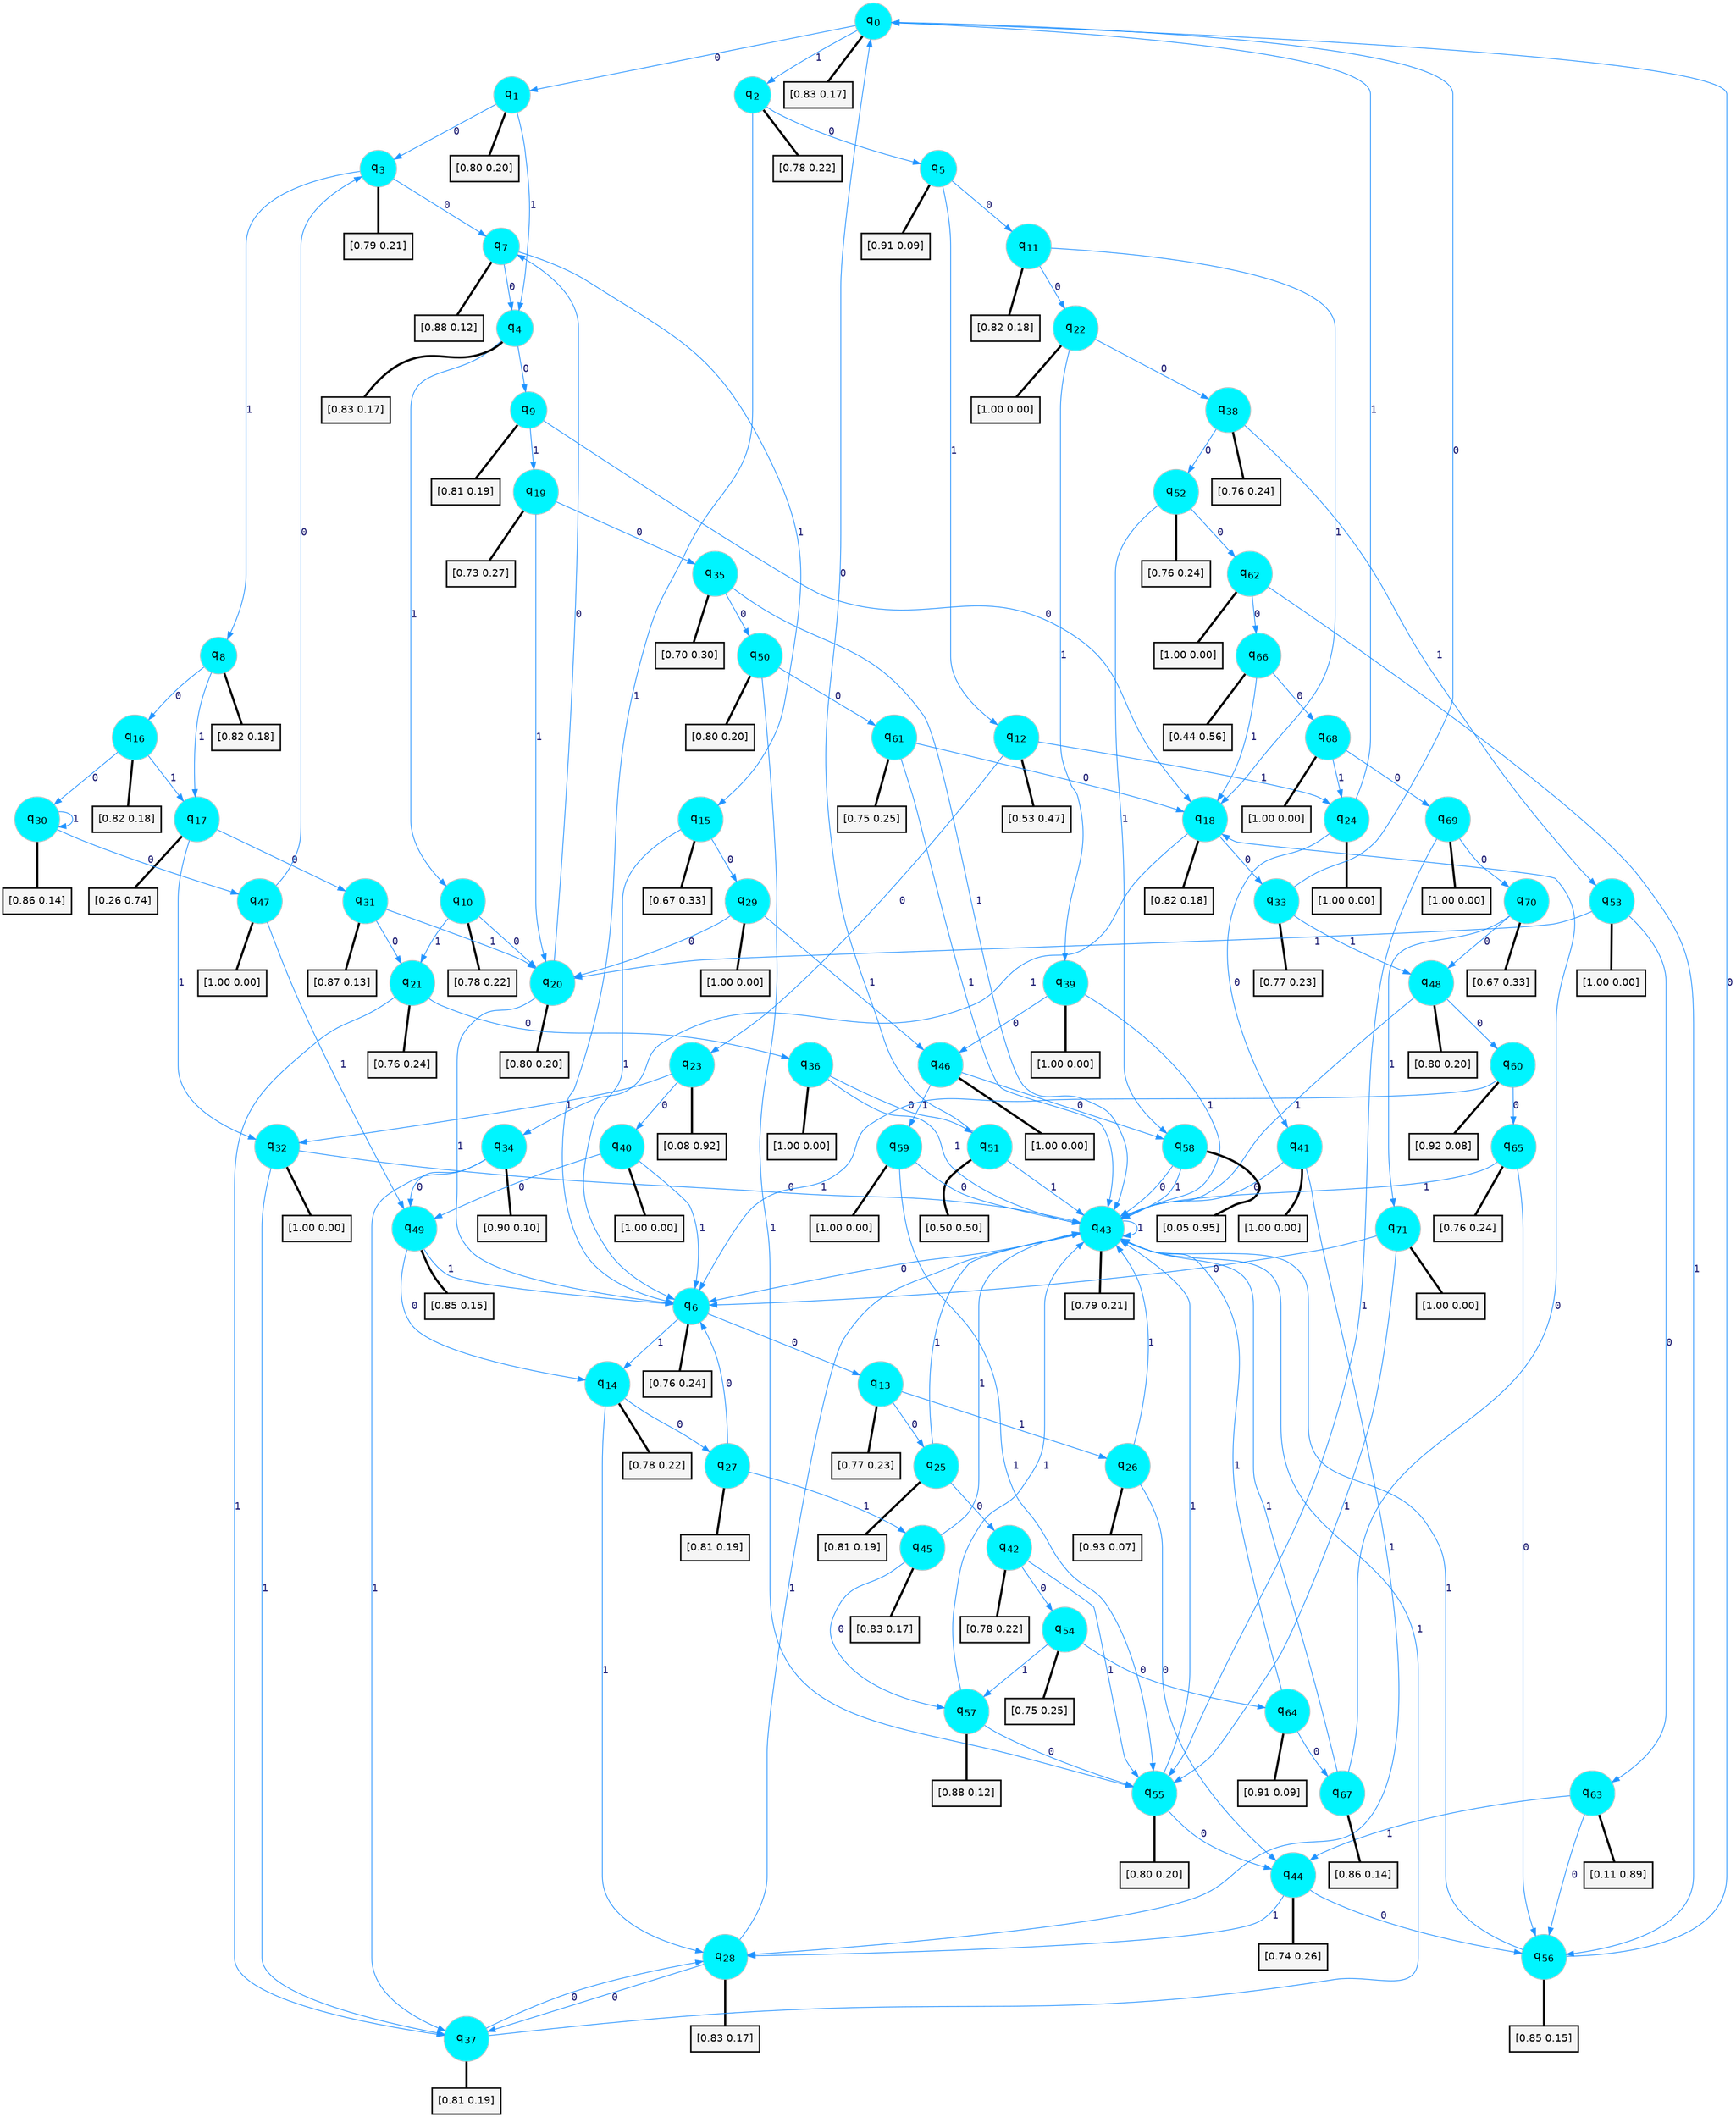 digraph G {
graph [
bgcolor=transparent, dpi=300, rankdir=TD, size="40,25"];
node [
color=gray, fillcolor=turquoise1, fontcolor=black, fontname=Helvetica, fontsize=16, fontweight=bold, shape=circle, style=filled];
edge [
arrowsize=1, color=dodgerblue1, fontcolor=midnightblue, fontname=courier, fontweight=bold, penwidth=1, style=solid, weight=20];
0[label=<q<SUB>0</SUB>>];
1[label=<q<SUB>1</SUB>>];
2[label=<q<SUB>2</SUB>>];
3[label=<q<SUB>3</SUB>>];
4[label=<q<SUB>4</SUB>>];
5[label=<q<SUB>5</SUB>>];
6[label=<q<SUB>6</SUB>>];
7[label=<q<SUB>7</SUB>>];
8[label=<q<SUB>8</SUB>>];
9[label=<q<SUB>9</SUB>>];
10[label=<q<SUB>10</SUB>>];
11[label=<q<SUB>11</SUB>>];
12[label=<q<SUB>12</SUB>>];
13[label=<q<SUB>13</SUB>>];
14[label=<q<SUB>14</SUB>>];
15[label=<q<SUB>15</SUB>>];
16[label=<q<SUB>16</SUB>>];
17[label=<q<SUB>17</SUB>>];
18[label=<q<SUB>18</SUB>>];
19[label=<q<SUB>19</SUB>>];
20[label=<q<SUB>20</SUB>>];
21[label=<q<SUB>21</SUB>>];
22[label=<q<SUB>22</SUB>>];
23[label=<q<SUB>23</SUB>>];
24[label=<q<SUB>24</SUB>>];
25[label=<q<SUB>25</SUB>>];
26[label=<q<SUB>26</SUB>>];
27[label=<q<SUB>27</SUB>>];
28[label=<q<SUB>28</SUB>>];
29[label=<q<SUB>29</SUB>>];
30[label=<q<SUB>30</SUB>>];
31[label=<q<SUB>31</SUB>>];
32[label=<q<SUB>32</SUB>>];
33[label=<q<SUB>33</SUB>>];
34[label=<q<SUB>34</SUB>>];
35[label=<q<SUB>35</SUB>>];
36[label=<q<SUB>36</SUB>>];
37[label=<q<SUB>37</SUB>>];
38[label=<q<SUB>38</SUB>>];
39[label=<q<SUB>39</SUB>>];
40[label=<q<SUB>40</SUB>>];
41[label=<q<SUB>41</SUB>>];
42[label=<q<SUB>42</SUB>>];
43[label=<q<SUB>43</SUB>>];
44[label=<q<SUB>44</SUB>>];
45[label=<q<SUB>45</SUB>>];
46[label=<q<SUB>46</SUB>>];
47[label=<q<SUB>47</SUB>>];
48[label=<q<SUB>48</SUB>>];
49[label=<q<SUB>49</SUB>>];
50[label=<q<SUB>50</SUB>>];
51[label=<q<SUB>51</SUB>>];
52[label=<q<SUB>52</SUB>>];
53[label=<q<SUB>53</SUB>>];
54[label=<q<SUB>54</SUB>>];
55[label=<q<SUB>55</SUB>>];
56[label=<q<SUB>56</SUB>>];
57[label=<q<SUB>57</SUB>>];
58[label=<q<SUB>58</SUB>>];
59[label=<q<SUB>59</SUB>>];
60[label=<q<SUB>60</SUB>>];
61[label=<q<SUB>61</SUB>>];
62[label=<q<SUB>62</SUB>>];
63[label=<q<SUB>63</SUB>>];
64[label=<q<SUB>64</SUB>>];
65[label=<q<SUB>65</SUB>>];
66[label=<q<SUB>66</SUB>>];
67[label=<q<SUB>67</SUB>>];
68[label=<q<SUB>68</SUB>>];
69[label=<q<SUB>69</SUB>>];
70[label=<q<SUB>70</SUB>>];
71[label=<q<SUB>71</SUB>>];
72[label="[0.83 0.17]", shape=box,fontcolor=black, fontname=Helvetica, fontsize=14, penwidth=2, fillcolor=whitesmoke,color=black];
73[label="[0.80 0.20]", shape=box,fontcolor=black, fontname=Helvetica, fontsize=14, penwidth=2, fillcolor=whitesmoke,color=black];
74[label="[0.78 0.22]", shape=box,fontcolor=black, fontname=Helvetica, fontsize=14, penwidth=2, fillcolor=whitesmoke,color=black];
75[label="[0.79 0.21]", shape=box,fontcolor=black, fontname=Helvetica, fontsize=14, penwidth=2, fillcolor=whitesmoke,color=black];
76[label="[0.83 0.17]", shape=box,fontcolor=black, fontname=Helvetica, fontsize=14, penwidth=2, fillcolor=whitesmoke,color=black];
77[label="[0.91 0.09]", shape=box,fontcolor=black, fontname=Helvetica, fontsize=14, penwidth=2, fillcolor=whitesmoke,color=black];
78[label="[0.76 0.24]", shape=box,fontcolor=black, fontname=Helvetica, fontsize=14, penwidth=2, fillcolor=whitesmoke,color=black];
79[label="[0.88 0.12]", shape=box,fontcolor=black, fontname=Helvetica, fontsize=14, penwidth=2, fillcolor=whitesmoke,color=black];
80[label="[0.82 0.18]", shape=box,fontcolor=black, fontname=Helvetica, fontsize=14, penwidth=2, fillcolor=whitesmoke,color=black];
81[label="[0.81 0.19]", shape=box,fontcolor=black, fontname=Helvetica, fontsize=14, penwidth=2, fillcolor=whitesmoke,color=black];
82[label="[0.78 0.22]", shape=box,fontcolor=black, fontname=Helvetica, fontsize=14, penwidth=2, fillcolor=whitesmoke,color=black];
83[label="[0.82 0.18]", shape=box,fontcolor=black, fontname=Helvetica, fontsize=14, penwidth=2, fillcolor=whitesmoke,color=black];
84[label="[0.53 0.47]", shape=box,fontcolor=black, fontname=Helvetica, fontsize=14, penwidth=2, fillcolor=whitesmoke,color=black];
85[label="[0.77 0.23]", shape=box,fontcolor=black, fontname=Helvetica, fontsize=14, penwidth=2, fillcolor=whitesmoke,color=black];
86[label="[0.78 0.22]", shape=box,fontcolor=black, fontname=Helvetica, fontsize=14, penwidth=2, fillcolor=whitesmoke,color=black];
87[label="[0.67 0.33]", shape=box,fontcolor=black, fontname=Helvetica, fontsize=14, penwidth=2, fillcolor=whitesmoke,color=black];
88[label="[0.82 0.18]", shape=box,fontcolor=black, fontname=Helvetica, fontsize=14, penwidth=2, fillcolor=whitesmoke,color=black];
89[label="[0.26 0.74]", shape=box,fontcolor=black, fontname=Helvetica, fontsize=14, penwidth=2, fillcolor=whitesmoke,color=black];
90[label="[0.82 0.18]", shape=box,fontcolor=black, fontname=Helvetica, fontsize=14, penwidth=2, fillcolor=whitesmoke,color=black];
91[label="[0.73 0.27]", shape=box,fontcolor=black, fontname=Helvetica, fontsize=14, penwidth=2, fillcolor=whitesmoke,color=black];
92[label="[0.80 0.20]", shape=box,fontcolor=black, fontname=Helvetica, fontsize=14, penwidth=2, fillcolor=whitesmoke,color=black];
93[label="[0.76 0.24]", shape=box,fontcolor=black, fontname=Helvetica, fontsize=14, penwidth=2, fillcolor=whitesmoke,color=black];
94[label="[1.00 0.00]", shape=box,fontcolor=black, fontname=Helvetica, fontsize=14, penwidth=2, fillcolor=whitesmoke,color=black];
95[label="[0.08 0.92]", shape=box,fontcolor=black, fontname=Helvetica, fontsize=14, penwidth=2, fillcolor=whitesmoke,color=black];
96[label="[1.00 0.00]", shape=box,fontcolor=black, fontname=Helvetica, fontsize=14, penwidth=2, fillcolor=whitesmoke,color=black];
97[label="[0.81 0.19]", shape=box,fontcolor=black, fontname=Helvetica, fontsize=14, penwidth=2, fillcolor=whitesmoke,color=black];
98[label="[0.93 0.07]", shape=box,fontcolor=black, fontname=Helvetica, fontsize=14, penwidth=2, fillcolor=whitesmoke,color=black];
99[label="[0.81 0.19]", shape=box,fontcolor=black, fontname=Helvetica, fontsize=14, penwidth=2, fillcolor=whitesmoke,color=black];
100[label="[0.83 0.17]", shape=box,fontcolor=black, fontname=Helvetica, fontsize=14, penwidth=2, fillcolor=whitesmoke,color=black];
101[label="[1.00 0.00]", shape=box,fontcolor=black, fontname=Helvetica, fontsize=14, penwidth=2, fillcolor=whitesmoke,color=black];
102[label="[0.86 0.14]", shape=box,fontcolor=black, fontname=Helvetica, fontsize=14, penwidth=2, fillcolor=whitesmoke,color=black];
103[label="[0.87 0.13]", shape=box,fontcolor=black, fontname=Helvetica, fontsize=14, penwidth=2, fillcolor=whitesmoke,color=black];
104[label="[1.00 0.00]", shape=box,fontcolor=black, fontname=Helvetica, fontsize=14, penwidth=2, fillcolor=whitesmoke,color=black];
105[label="[0.77 0.23]", shape=box,fontcolor=black, fontname=Helvetica, fontsize=14, penwidth=2, fillcolor=whitesmoke,color=black];
106[label="[0.90 0.10]", shape=box,fontcolor=black, fontname=Helvetica, fontsize=14, penwidth=2, fillcolor=whitesmoke,color=black];
107[label="[0.70 0.30]", shape=box,fontcolor=black, fontname=Helvetica, fontsize=14, penwidth=2, fillcolor=whitesmoke,color=black];
108[label="[1.00 0.00]", shape=box,fontcolor=black, fontname=Helvetica, fontsize=14, penwidth=2, fillcolor=whitesmoke,color=black];
109[label="[0.81 0.19]", shape=box,fontcolor=black, fontname=Helvetica, fontsize=14, penwidth=2, fillcolor=whitesmoke,color=black];
110[label="[0.76 0.24]", shape=box,fontcolor=black, fontname=Helvetica, fontsize=14, penwidth=2, fillcolor=whitesmoke,color=black];
111[label="[1.00 0.00]", shape=box,fontcolor=black, fontname=Helvetica, fontsize=14, penwidth=2, fillcolor=whitesmoke,color=black];
112[label="[1.00 0.00]", shape=box,fontcolor=black, fontname=Helvetica, fontsize=14, penwidth=2, fillcolor=whitesmoke,color=black];
113[label="[1.00 0.00]", shape=box,fontcolor=black, fontname=Helvetica, fontsize=14, penwidth=2, fillcolor=whitesmoke,color=black];
114[label="[0.78 0.22]", shape=box,fontcolor=black, fontname=Helvetica, fontsize=14, penwidth=2, fillcolor=whitesmoke,color=black];
115[label="[0.79 0.21]", shape=box,fontcolor=black, fontname=Helvetica, fontsize=14, penwidth=2, fillcolor=whitesmoke,color=black];
116[label="[0.74 0.26]", shape=box,fontcolor=black, fontname=Helvetica, fontsize=14, penwidth=2, fillcolor=whitesmoke,color=black];
117[label="[0.83 0.17]", shape=box,fontcolor=black, fontname=Helvetica, fontsize=14, penwidth=2, fillcolor=whitesmoke,color=black];
118[label="[1.00 0.00]", shape=box,fontcolor=black, fontname=Helvetica, fontsize=14, penwidth=2, fillcolor=whitesmoke,color=black];
119[label="[1.00 0.00]", shape=box,fontcolor=black, fontname=Helvetica, fontsize=14, penwidth=2, fillcolor=whitesmoke,color=black];
120[label="[0.80 0.20]", shape=box,fontcolor=black, fontname=Helvetica, fontsize=14, penwidth=2, fillcolor=whitesmoke,color=black];
121[label="[0.85 0.15]", shape=box,fontcolor=black, fontname=Helvetica, fontsize=14, penwidth=2, fillcolor=whitesmoke,color=black];
122[label="[0.80 0.20]", shape=box,fontcolor=black, fontname=Helvetica, fontsize=14, penwidth=2, fillcolor=whitesmoke,color=black];
123[label="[0.50 0.50]", shape=box,fontcolor=black, fontname=Helvetica, fontsize=14, penwidth=2, fillcolor=whitesmoke,color=black];
124[label="[0.76 0.24]", shape=box,fontcolor=black, fontname=Helvetica, fontsize=14, penwidth=2, fillcolor=whitesmoke,color=black];
125[label="[1.00 0.00]", shape=box,fontcolor=black, fontname=Helvetica, fontsize=14, penwidth=2, fillcolor=whitesmoke,color=black];
126[label="[0.75 0.25]", shape=box,fontcolor=black, fontname=Helvetica, fontsize=14, penwidth=2, fillcolor=whitesmoke,color=black];
127[label="[0.80 0.20]", shape=box,fontcolor=black, fontname=Helvetica, fontsize=14, penwidth=2, fillcolor=whitesmoke,color=black];
128[label="[0.85 0.15]", shape=box,fontcolor=black, fontname=Helvetica, fontsize=14, penwidth=2, fillcolor=whitesmoke,color=black];
129[label="[0.88 0.12]", shape=box,fontcolor=black, fontname=Helvetica, fontsize=14, penwidth=2, fillcolor=whitesmoke,color=black];
130[label="[0.05 0.95]", shape=box,fontcolor=black, fontname=Helvetica, fontsize=14, penwidth=2, fillcolor=whitesmoke,color=black];
131[label="[1.00 0.00]", shape=box,fontcolor=black, fontname=Helvetica, fontsize=14, penwidth=2, fillcolor=whitesmoke,color=black];
132[label="[0.92 0.08]", shape=box,fontcolor=black, fontname=Helvetica, fontsize=14, penwidth=2, fillcolor=whitesmoke,color=black];
133[label="[0.75 0.25]", shape=box,fontcolor=black, fontname=Helvetica, fontsize=14, penwidth=2, fillcolor=whitesmoke,color=black];
134[label="[1.00 0.00]", shape=box,fontcolor=black, fontname=Helvetica, fontsize=14, penwidth=2, fillcolor=whitesmoke,color=black];
135[label="[0.11 0.89]", shape=box,fontcolor=black, fontname=Helvetica, fontsize=14, penwidth=2, fillcolor=whitesmoke,color=black];
136[label="[0.91 0.09]", shape=box,fontcolor=black, fontname=Helvetica, fontsize=14, penwidth=2, fillcolor=whitesmoke,color=black];
137[label="[0.76 0.24]", shape=box,fontcolor=black, fontname=Helvetica, fontsize=14, penwidth=2, fillcolor=whitesmoke,color=black];
138[label="[0.44 0.56]", shape=box,fontcolor=black, fontname=Helvetica, fontsize=14, penwidth=2, fillcolor=whitesmoke,color=black];
139[label="[0.86 0.14]", shape=box,fontcolor=black, fontname=Helvetica, fontsize=14, penwidth=2, fillcolor=whitesmoke,color=black];
140[label="[1.00 0.00]", shape=box,fontcolor=black, fontname=Helvetica, fontsize=14, penwidth=2, fillcolor=whitesmoke,color=black];
141[label="[1.00 0.00]", shape=box,fontcolor=black, fontname=Helvetica, fontsize=14, penwidth=2, fillcolor=whitesmoke,color=black];
142[label="[0.67 0.33]", shape=box,fontcolor=black, fontname=Helvetica, fontsize=14, penwidth=2, fillcolor=whitesmoke,color=black];
143[label="[1.00 0.00]", shape=box,fontcolor=black, fontname=Helvetica, fontsize=14, penwidth=2, fillcolor=whitesmoke,color=black];
0->1 [label=0];
0->2 [label=1];
0->72 [arrowhead=none, penwidth=3,color=black];
1->3 [label=0];
1->4 [label=1];
1->73 [arrowhead=none, penwidth=3,color=black];
2->5 [label=0];
2->6 [label=1];
2->74 [arrowhead=none, penwidth=3,color=black];
3->7 [label=0];
3->8 [label=1];
3->75 [arrowhead=none, penwidth=3,color=black];
4->9 [label=0];
4->10 [label=1];
4->76 [arrowhead=none, penwidth=3,color=black];
5->11 [label=0];
5->12 [label=1];
5->77 [arrowhead=none, penwidth=3,color=black];
6->13 [label=0];
6->14 [label=1];
6->78 [arrowhead=none, penwidth=3,color=black];
7->4 [label=0];
7->15 [label=1];
7->79 [arrowhead=none, penwidth=3,color=black];
8->16 [label=0];
8->17 [label=1];
8->80 [arrowhead=none, penwidth=3,color=black];
9->18 [label=0];
9->19 [label=1];
9->81 [arrowhead=none, penwidth=3,color=black];
10->20 [label=0];
10->21 [label=1];
10->82 [arrowhead=none, penwidth=3,color=black];
11->22 [label=0];
11->18 [label=1];
11->83 [arrowhead=none, penwidth=3,color=black];
12->23 [label=0];
12->24 [label=1];
12->84 [arrowhead=none, penwidth=3,color=black];
13->25 [label=0];
13->26 [label=1];
13->85 [arrowhead=none, penwidth=3,color=black];
14->27 [label=0];
14->28 [label=1];
14->86 [arrowhead=none, penwidth=3,color=black];
15->29 [label=0];
15->6 [label=1];
15->87 [arrowhead=none, penwidth=3,color=black];
16->30 [label=0];
16->17 [label=1];
16->88 [arrowhead=none, penwidth=3,color=black];
17->31 [label=0];
17->32 [label=1];
17->89 [arrowhead=none, penwidth=3,color=black];
18->33 [label=0];
18->34 [label=1];
18->90 [arrowhead=none, penwidth=3,color=black];
19->35 [label=0];
19->20 [label=1];
19->91 [arrowhead=none, penwidth=3,color=black];
20->7 [label=0];
20->6 [label=1];
20->92 [arrowhead=none, penwidth=3,color=black];
21->36 [label=0];
21->37 [label=1];
21->93 [arrowhead=none, penwidth=3,color=black];
22->38 [label=0];
22->39 [label=1];
22->94 [arrowhead=none, penwidth=3,color=black];
23->40 [label=0];
23->32 [label=1];
23->95 [arrowhead=none, penwidth=3,color=black];
24->41 [label=0];
24->0 [label=1];
24->96 [arrowhead=none, penwidth=3,color=black];
25->42 [label=0];
25->43 [label=1];
25->97 [arrowhead=none, penwidth=3,color=black];
26->44 [label=0];
26->43 [label=1];
26->98 [arrowhead=none, penwidth=3,color=black];
27->6 [label=0];
27->45 [label=1];
27->99 [arrowhead=none, penwidth=3,color=black];
28->37 [label=0];
28->43 [label=1];
28->100 [arrowhead=none, penwidth=3,color=black];
29->20 [label=0];
29->46 [label=1];
29->101 [arrowhead=none, penwidth=3,color=black];
30->47 [label=0];
30->30 [label=1];
30->102 [arrowhead=none, penwidth=3,color=black];
31->21 [label=0];
31->20 [label=1];
31->103 [arrowhead=none, penwidth=3,color=black];
32->43 [label=0];
32->37 [label=1];
32->104 [arrowhead=none, penwidth=3,color=black];
33->0 [label=0];
33->48 [label=1];
33->105 [arrowhead=none, penwidth=3,color=black];
34->49 [label=0];
34->37 [label=1];
34->106 [arrowhead=none, penwidth=3,color=black];
35->50 [label=0];
35->43 [label=1];
35->107 [arrowhead=none, penwidth=3,color=black];
36->51 [label=0];
36->43 [label=1];
36->108 [arrowhead=none, penwidth=3,color=black];
37->28 [label=0];
37->43 [label=1];
37->109 [arrowhead=none, penwidth=3,color=black];
38->52 [label=0];
38->53 [label=1];
38->110 [arrowhead=none, penwidth=3,color=black];
39->46 [label=0];
39->43 [label=1];
39->111 [arrowhead=none, penwidth=3,color=black];
40->49 [label=0];
40->6 [label=1];
40->112 [arrowhead=none, penwidth=3,color=black];
41->43 [label=0];
41->28 [label=1];
41->113 [arrowhead=none, penwidth=3,color=black];
42->54 [label=0];
42->55 [label=1];
42->114 [arrowhead=none, penwidth=3,color=black];
43->6 [label=0];
43->43 [label=1];
43->115 [arrowhead=none, penwidth=3,color=black];
44->56 [label=0];
44->28 [label=1];
44->116 [arrowhead=none, penwidth=3,color=black];
45->57 [label=0];
45->43 [label=1];
45->117 [arrowhead=none, penwidth=3,color=black];
46->58 [label=0];
46->59 [label=1];
46->118 [arrowhead=none, penwidth=3,color=black];
47->3 [label=0];
47->49 [label=1];
47->119 [arrowhead=none, penwidth=3,color=black];
48->60 [label=0];
48->43 [label=1];
48->120 [arrowhead=none, penwidth=3,color=black];
49->14 [label=0];
49->6 [label=1];
49->121 [arrowhead=none, penwidth=3,color=black];
50->61 [label=0];
50->55 [label=1];
50->122 [arrowhead=none, penwidth=3,color=black];
51->0 [label=0];
51->43 [label=1];
51->123 [arrowhead=none, penwidth=3,color=black];
52->62 [label=0];
52->58 [label=1];
52->124 [arrowhead=none, penwidth=3,color=black];
53->63 [label=0];
53->20 [label=1];
53->125 [arrowhead=none, penwidth=3,color=black];
54->64 [label=0];
54->57 [label=1];
54->126 [arrowhead=none, penwidth=3,color=black];
55->44 [label=0];
55->43 [label=1];
55->127 [arrowhead=none, penwidth=3,color=black];
56->0 [label=0];
56->43 [label=1];
56->128 [arrowhead=none, penwidth=3,color=black];
57->55 [label=0];
57->43 [label=1];
57->129 [arrowhead=none, penwidth=3,color=black];
58->43 [label=0];
58->43 [label=1];
58->130 [arrowhead=none, penwidth=3,color=black];
59->43 [label=0];
59->55 [label=1];
59->131 [arrowhead=none, penwidth=3,color=black];
60->65 [label=0];
60->6 [label=1];
60->132 [arrowhead=none, penwidth=3,color=black];
61->18 [label=0];
61->43 [label=1];
61->133 [arrowhead=none, penwidth=3,color=black];
62->66 [label=0];
62->56 [label=1];
62->134 [arrowhead=none, penwidth=3,color=black];
63->56 [label=0];
63->44 [label=1];
63->135 [arrowhead=none, penwidth=3,color=black];
64->67 [label=0];
64->43 [label=1];
64->136 [arrowhead=none, penwidth=3,color=black];
65->56 [label=0];
65->43 [label=1];
65->137 [arrowhead=none, penwidth=3,color=black];
66->68 [label=0];
66->18 [label=1];
66->138 [arrowhead=none, penwidth=3,color=black];
67->18 [label=0];
67->43 [label=1];
67->139 [arrowhead=none, penwidth=3,color=black];
68->69 [label=0];
68->24 [label=1];
68->140 [arrowhead=none, penwidth=3,color=black];
69->70 [label=0];
69->55 [label=1];
69->141 [arrowhead=none, penwidth=3,color=black];
70->48 [label=0];
70->71 [label=1];
70->142 [arrowhead=none, penwidth=3,color=black];
71->6 [label=0];
71->55 [label=1];
71->143 [arrowhead=none, penwidth=3,color=black];
}
